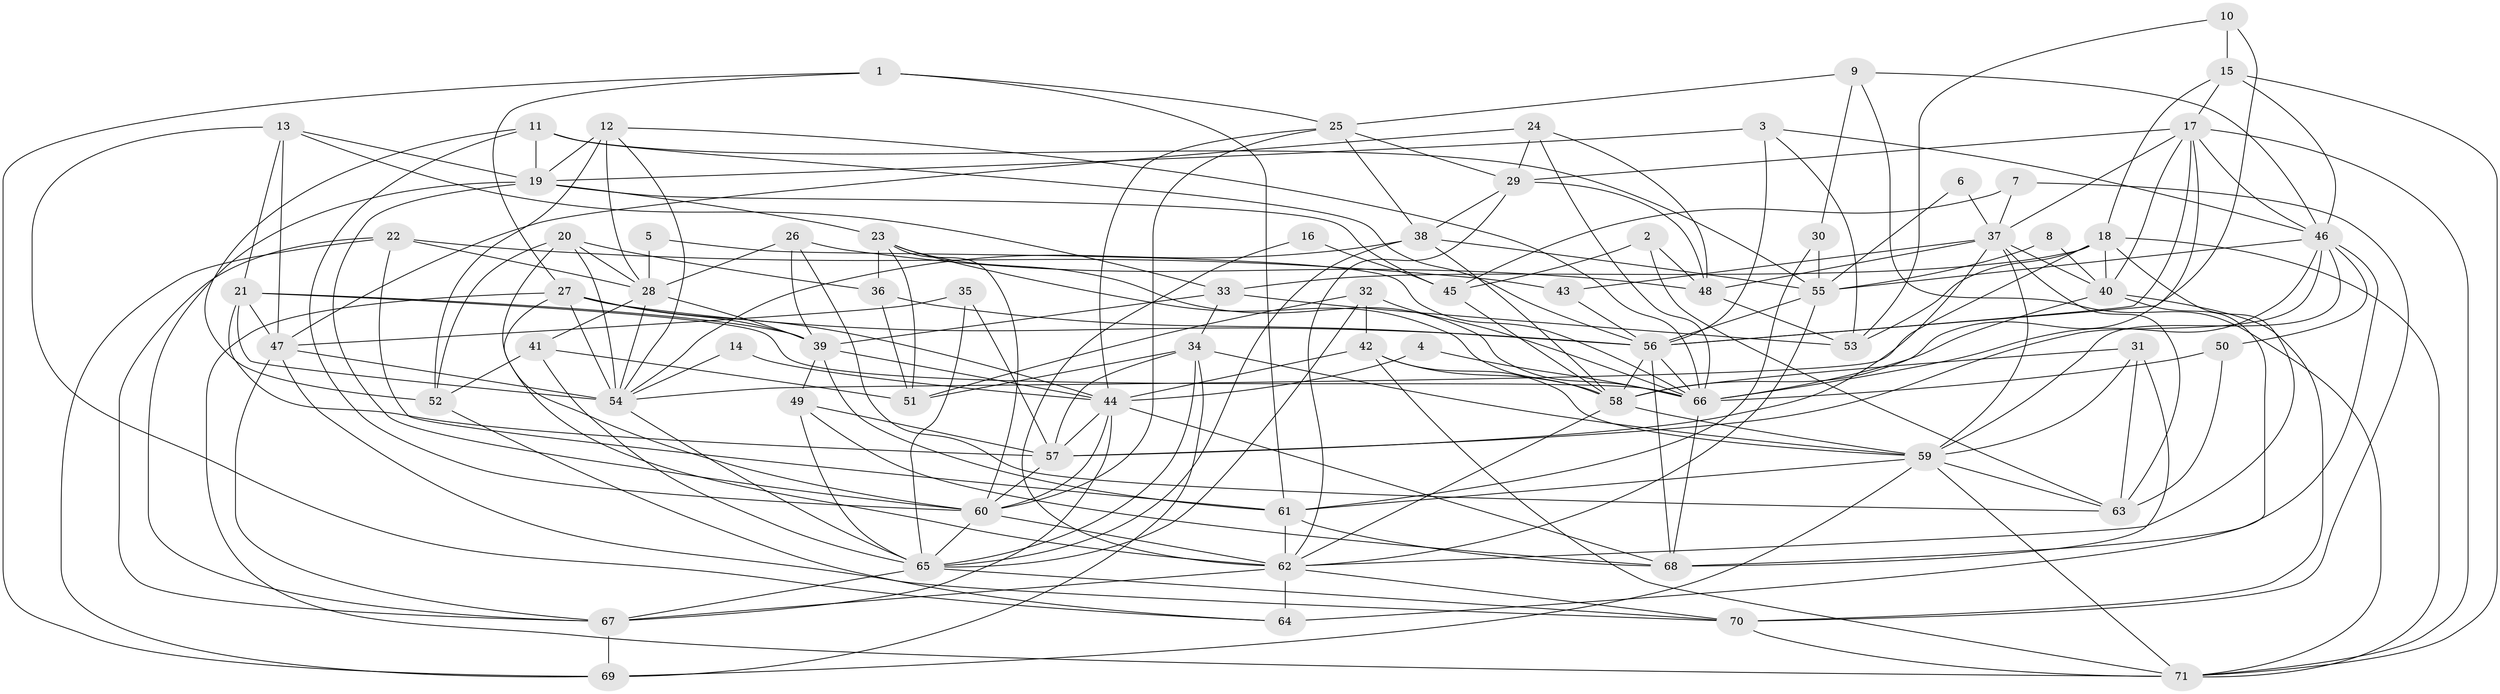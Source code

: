 // original degree distribution, {3: 0.2676056338028169, 4: 0.28169014084507044, 5: 0.16901408450704225, 6: 0.08450704225352113, 7: 0.056338028169014086, 2: 0.13380281690140844, 8: 0.007042253521126761}
// Generated by graph-tools (version 1.1) at 2025/50/03/09/25 03:50:01]
// undirected, 71 vertices, 206 edges
graph export_dot {
graph [start="1"]
  node [color=gray90,style=filled];
  1;
  2;
  3;
  4;
  5;
  6;
  7;
  8;
  9;
  10;
  11;
  12;
  13;
  14;
  15;
  16;
  17;
  18;
  19;
  20;
  21;
  22;
  23;
  24;
  25;
  26;
  27;
  28;
  29;
  30;
  31;
  32;
  33;
  34;
  35;
  36;
  37;
  38;
  39;
  40;
  41;
  42;
  43;
  44;
  45;
  46;
  47;
  48;
  49;
  50;
  51;
  52;
  53;
  54;
  55;
  56;
  57;
  58;
  59;
  60;
  61;
  62;
  63;
  64;
  65;
  66;
  67;
  68;
  69;
  70;
  71;
  1 -- 25 [weight=1.0];
  1 -- 27 [weight=1.0];
  1 -- 61 [weight=1.0];
  1 -- 69 [weight=1.0];
  2 -- 45 [weight=1.0];
  2 -- 48 [weight=1.0];
  2 -- 63 [weight=1.0];
  3 -- 19 [weight=1.0];
  3 -- 46 [weight=1.0];
  3 -- 53 [weight=1.0];
  3 -- 56 [weight=1.0];
  4 -- 44 [weight=1.0];
  4 -- 66 [weight=1.0];
  5 -- 28 [weight=1.0];
  5 -- 66 [weight=1.0];
  6 -- 37 [weight=1.0];
  6 -- 55 [weight=1.0];
  7 -- 37 [weight=1.0];
  7 -- 45 [weight=1.0];
  7 -- 70 [weight=1.0];
  8 -- 40 [weight=1.0];
  8 -- 55 [weight=1.0];
  9 -- 25 [weight=1.0];
  9 -- 30 [weight=1.0];
  9 -- 46 [weight=1.0];
  9 -- 71 [weight=1.0];
  10 -- 15 [weight=1.0];
  10 -- 53 [weight=1.0];
  10 -- 56 [weight=1.0];
  11 -- 19 [weight=1.0];
  11 -- 52 [weight=1.0];
  11 -- 55 [weight=1.0];
  11 -- 56 [weight=1.0];
  11 -- 60 [weight=1.0];
  12 -- 19 [weight=1.0];
  12 -- 28 [weight=1.0];
  12 -- 52 [weight=1.0];
  12 -- 54 [weight=1.0];
  12 -- 66 [weight=1.0];
  13 -- 19 [weight=1.0];
  13 -- 21 [weight=1.0];
  13 -- 33 [weight=1.0];
  13 -- 47 [weight=1.0];
  13 -- 64 [weight=1.0];
  14 -- 44 [weight=1.0];
  14 -- 54 [weight=1.0];
  15 -- 17 [weight=1.0];
  15 -- 18 [weight=1.0];
  15 -- 46 [weight=1.0];
  15 -- 71 [weight=1.0];
  16 -- 45 [weight=1.0];
  16 -- 62 [weight=1.0];
  17 -- 29 [weight=1.0];
  17 -- 37 [weight=1.0];
  17 -- 40 [weight=1.0];
  17 -- 46 [weight=1.0];
  17 -- 56 [weight=1.0];
  17 -- 58 [weight=1.0];
  17 -- 71 [weight=1.0];
  18 -- 33 [weight=1.0];
  18 -- 40 [weight=1.0];
  18 -- 53 [weight=1.0];
  18 -- 54 [weight=1.0];
  18 -- 62 [weight=1.0];
  18 -- 71 [weight=1.0];
  19 -- 23 [weight=1.0];
  19 -- 45 [weight=1.0];
  19 -- 60 [weight=1.0];
  19 -- 67 [weight=1.0];
  20 -- 28 [weight=1.0];
  20 -- 36 [weight=1.0];
  20 -- 52 [weight=1.0];
  20 -- 54 [weight=1.0];
  20 -- 60 [weight=1.0];
  21 -- 39 [weight=1.0];
  21 -- 47 [weight=1.0];
  21 -- 54 [weight=1.0];
  21 -- 57 [weight=1.0];
  21 -- 66 [weight=1.0];
  22 -- 28 [weight=1.0];
  22 -- 43 [weight=1.0];
  22 -- 61 [weight=1.0];
  22 -- 67 [weight=1.0];
  22 -- 69 [weight=1.0];
  23 -- 36 [weight=1.0];
  23 -- 51 [weight=1.0];
  23 -- 58 [weight=1.0];
  23 -- 60 [weight=1.0];
  23 -- 66 [weight=1.0];
  24 -- 29 [weight=1.0];
  24 -- 47 [weight=1.0];
  24 -- 48 [weight=1.0];
  24 -- 66 [weight=1.0];
  25 -- 29 [weight=1.0];
  25 -- 38 [weight=1.0];
  25 -- 44 [weight=1.0];
  25 -- 60 [weight=1.0];
  26 -- 28 [weight=1.0];
  26 -- 39 [weight=1.0];
  26 -- 48 [weight=1.0];
  26 -- 63 [weight=1.0];
  27 -- 39 [weight=1.0];
  27 -- 44 [weight=3.0];
  27 -- 54 [weight=1.0];
  27 -- 56 [weight=1.0];
  27 -- 62 [weight=1.0];
  27 -- 71 [weight=1.0];
  28 -- 39 [weight=1.0];
  28 -- 41 [weight=1.0];
  28 -- 54 [weight=1.0];
  29 -- 38 [weight=1.0];
  29 -- 48 [weight=1.0];
  29 -- 62 [weight=1.0];
  30 -- 55 [weight=1.0];
  30 -- 61 [weight=1.0];
  31 -- 58 [weight=1.0];
  31 -- 59 [weight=1.0];
  31 -- 63 [weight=1.0];
  31 -- 68 [weight=1.0];
  32 -- 42 [weight=1.0];
  32 -- 51 [weight=1.0];
  32 -- 65 [weight=1.0];
  32 -- 66 [weight=1.0];
  33 -- 34 [weight=1.0];
  33 -- 39 [weight=1.0];
  33 -- 53 [weight=1.0];
  34 -- 51 [weight=1.0];
  34 -- 57 [weight=1.0];
  34 -- 59 [weight=1.0];
  34 -- 65 [weight=1.0];
  34 -- 69 [weight=1.0];
  35 -- 47 [weight=1.0];
  35 -- 57 [weight=1.0];
  35 -- 65 [weight=1.0];
  36 -- 51 [weight=1.0];
  36 -- 56 [weight=1.0];
  37 -- 40 [weight=1.0];
  37 -- 43 [weight=1.0];
  37 -- 48 [weight=1.0];
  37 -- 57 [weight=1.0];
  37 -- 59 [weight=1.0];
  37 -- 63 [weight=1.0];
  38 -- 54 [weight=1.0];
  38 -- 55 [weight=1.0];
  38 -- 58 [weight=1.0];
  38 -- 65 [weight=1.0];
  39 -- 44 [weight=1.0];
  39 -- 49 [weight=1.0];
  39 -- 61 [weight=1.0];
  40 -- 64 [weight=1.0];
  40 -- 66 [weight=1.0];
  40 -- 70 [weight=1.0];
  41 -- 51 [weight=1.0];
  41 -- 52 [weight=1.0];
  41 -- 65 [weight=1.0];
  42 -- 44 [weight=1.0];
  42 -- 58 [weight=1.0];
  42 -- 59 [weight=1.0];
  42 -- 71 [weight=1.0];
  43 -- 56 [weight=1.0];
  44 -- 57 [weight=2.0];
  44 -- 60 [weight=1.0];
  44 -- 67 [weight=1.0];
  44 -- 68 [weight=1.0];
  45 -- 58 [weight=1.0];
  46 -- 50 [weight=1.0];
  46 -- 55 [weight=1.0];
  46 -- 57 [weight=1.0];
  46 -- 59 [weight=1.0];
  46 -- 66 [weight=1.0];
  46 -- 68 [weight=1.0];
  47 -- 54 [weight=1.0];
  47 -- 67 [weight=1.0];
  47 -- 70 [weight=1.0];
  48 -- 53 [weight=1.0];
  49 -- 57 [weight=1.0];
  49 -- 65 [weight=1.0];
  49 -- 68 [weight=1.0];
  50 -- 63 [weight=1.0];
  50 -- 66 [weight=1.0];
  52 -- 64 [weight=1.0];
  54 -- 65 [weight=1.0];
  55 -- 56 [weight=1.0];
  55 -- 62 [weight=1.0];
  56 -- 58 [weight=1.0];
  56 -- 66 [weight=1.0];
  56 -- 68 [weight=1.0];
  57 -- 60 [weight=1.0];
  58 -- 59 [weight=1.0];
  58 -- 62 [weight=1.0];
  59 -- 61 [weight=1.0];
  59 -- 63 [weight=1.0];
  59 -- 69 [weight=1.0];
  59 -- 71 [weight=1.0];
  60 -- 62 [weight=1.0];
  60 -- 65 [weight=1.0];
  61 -- 62 [weight=1.0];
  61 -- 68 [weight=1.0];
  62 -- 64 [weight=1.0];
  62 -- 67 [weight=1.0];
  62 -- 70 [weight=1.0];
  65 -- 67 [weight=1.0];
  65 -- 70 [weight=1.0];
  66 -- 68 [weight=1.0];
  67 -- 69 [weight=1.0];
  70 -- 71 [weight=1.0];
}
